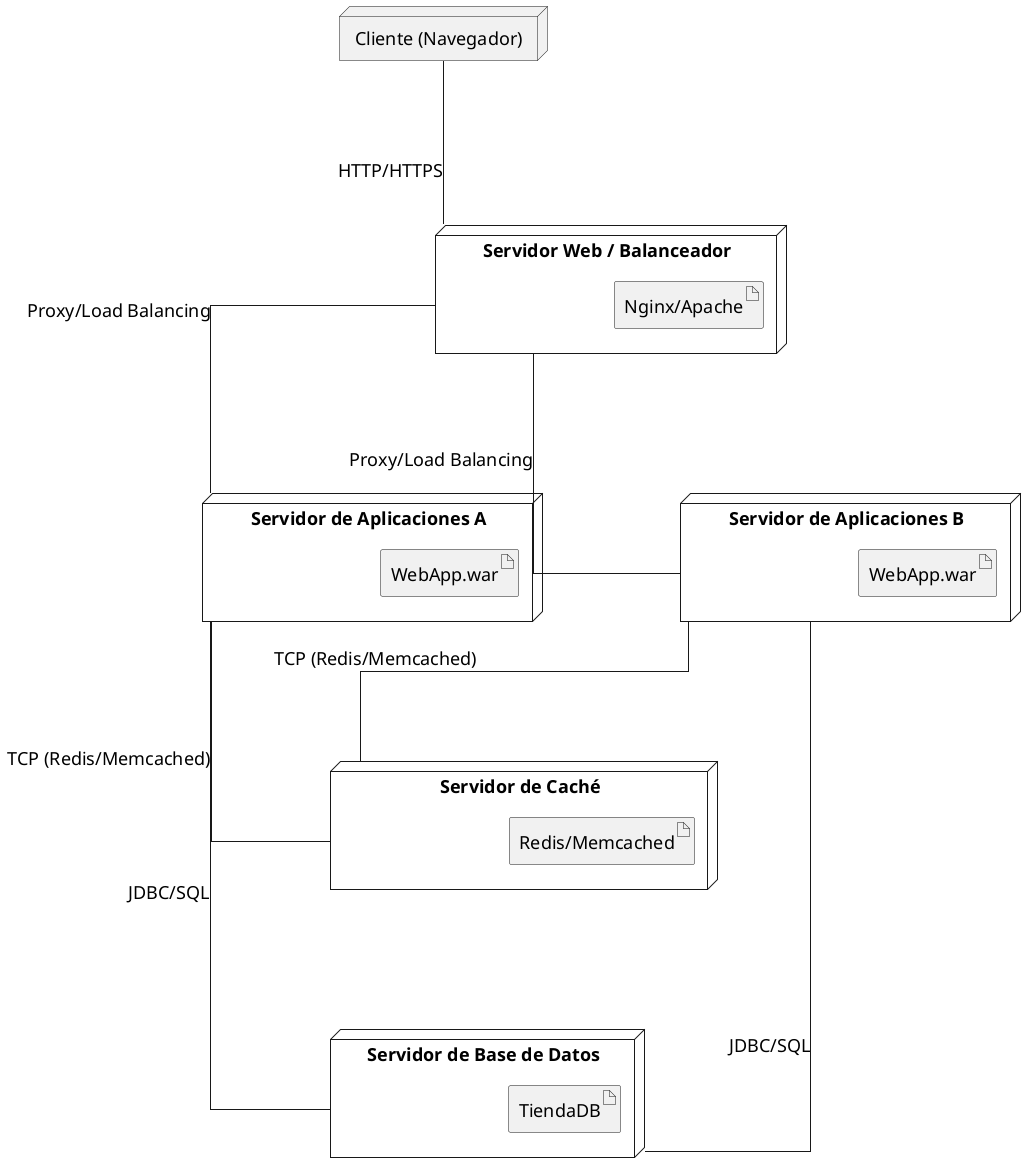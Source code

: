 @startuml
top to bottom direction
skinparam linetype ortho
skinparam nodesep 170
skinparam ranksep 220
skinparam defaultFontSize 18
hide stereotype

' —— Cliente ——
node "Cliente (Navegador)" as Cliente

' —— Servidor Web / Balanceador ——
node "Servidor Web / Balanceador" as WebSrv {
  artifact "Nginx/Apache" as WebSoft
}

' —— Servidores de Aplicaciones (escalado horizontal) ——
node "Servidor de Aplicaciones A" as AppSrvA {
  artifact "WebApp.war" as WebAppA
}
node "Servidor de Aplicaciones B" as AppSrvB {
  artifact "WebApp.war" as WebAppB
}

' —— Caché centralizada ——
node "Servidor de Caché" as CacheSrv {
  artifact "Redis/Memcached" as CacheSoft
}

' —— Base de Datos ——
node "Servidor de Base de Datos" as DBSrv {
  artifact "TiendaDB" as DB
}

' —— Conexiones visibles ——
Cliente -- WebSrv : HTTP/HTTPS
WebSrv -- AppSrvA : Proxy/Load Balancing
WebSrv -- AppSrvB : Proxy/Load Balancing

' Acceso a caché (lecturas/escrituras rápidas)
AppSrvA -- CacheSrv : TCP (Redis/Memcached)
AppSrvB -- CacheSrv : TCP (Redis/Memcached)

' Acceso a BD para aciertos en frío / escritura
AppSrvA -- DBSrv   : JDBC/SQL
AppSrvB -- DBSrv   : JDBC/SQL

' —— Aristas ocultas para airear el layout vertical ——
Cliente -[hidden]- WebSrv
WebSrv  -[hidden]- AppSrvA
WebSrv  -[hidden]- AppSrvB
AppSrvA -[hidden]- CacheSrv
AppSrvB -[hidden]- CacheSrv
CacheSrv-[hidden]- DBSrv
@enduml
